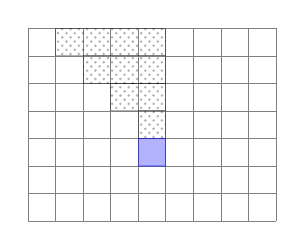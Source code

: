 % === Based On ===
% Geometric representation of the sum 1/4 + 1/16 + 1/64 + 1/256 + ...
% Author: Jimi Oke
% ================

\begin{tikzpicture}[scale=.35]\footnotesize
 \pgfmathsetmacro{\xone}{0}
 \pgfmathsetmacro{\xtwo}{9}
 \pgfmathsetmacro{\yone}{0}
 \pgfmathsetmacro{\ytwo}{7}

\begin{scope}<+->;
% grid
  \draw[step=1cm,gray,very thin] (\xone,\yone) grid (\xtwo,\ytwo);
\end{scope}

% function
\begin{scope}[pattern=crosshatch dots,thin,pattern color=black,opacity=.3]
  \filldraw (1,7) rectangle (5,6);
  \filldraw (2,6) rectangle (5,5);
  \filldraw (3,5) rectangle (5,4);
  \filldraw (4,4) rectangle (5,3);
\end{scope}
\filldraw[blue,opacity=.3] (4,3) rectangle (5,2);

\end{tikzpicture}
